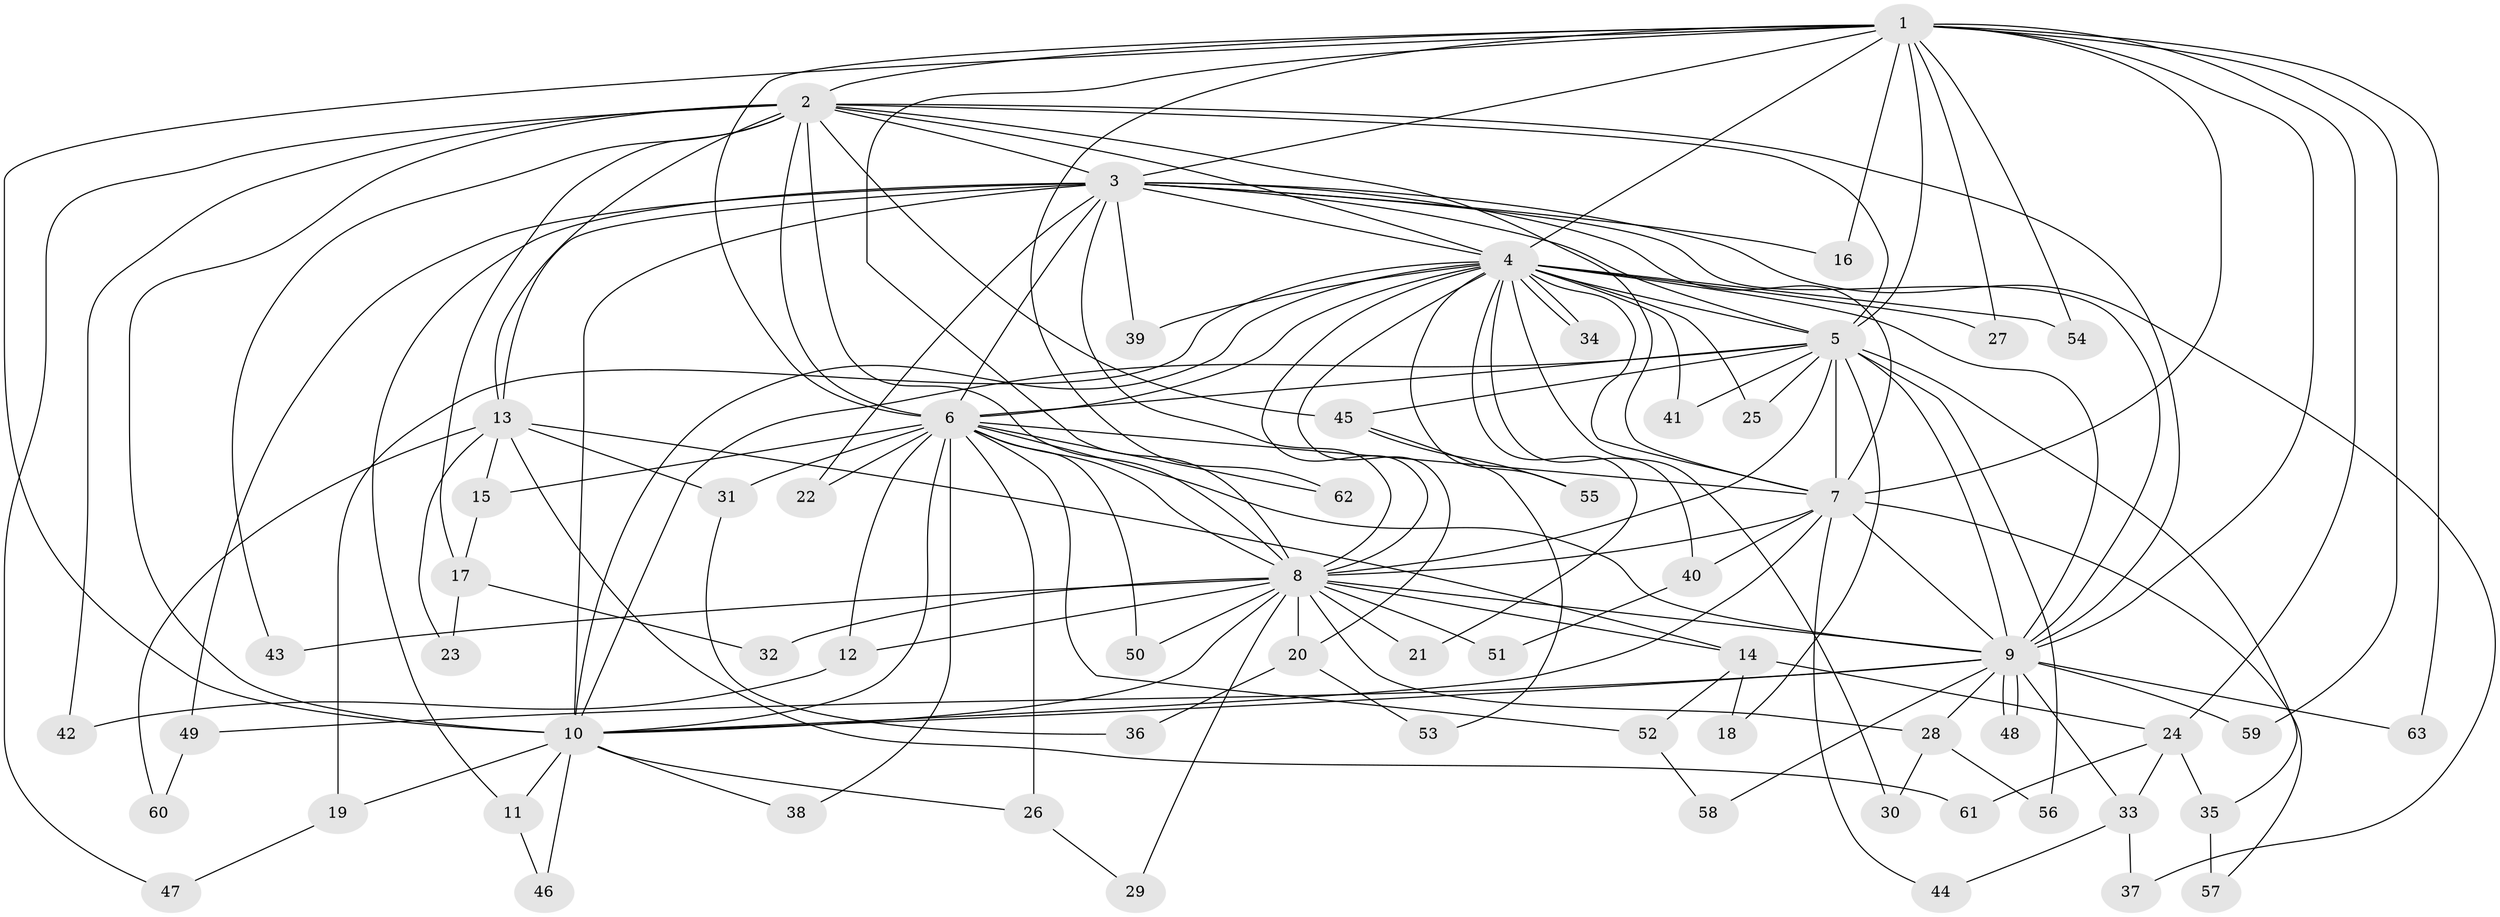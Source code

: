 // coarse degree distribution, {21: 0.02127659574468085, 18: 0.0425531914893617, 13: 0.02127659574468085, 16: 0.02127659574468085, 10: 0.02127659574468085, 15: 0.02127659574468085, 11: 0.02127659574468085, 2: 0.5319148936170213, 3: 0.1702127659574468, 9: 0.02127659574468085, 5: 0.02127659574468085, 4: 0.0425531914893617, 7: 0.02127659574468085, 1: 0.02127659574468085}
// Generated by graph-tools (version 1.1) at 2025/23/03/03/25 07:23:46]
// undirected, 63 vertices, 151 edges
graph export_dot {
graph [start="1"]
  node [color=gray90,style=filled];
  1;
  2;
  3;
  4;
  5;
  6;
  7;
  8;
  9;
  10;
  11;
  12;
  13;
  14;
  15;
  16;
  17;
  18;
  19;
  20;
  21;
  22;
  23;
  24;
  25;
  26;
  27;
  28;
  29;
  30;
  31;
  32;
  33;
  34;
  35;
  36;
  37;
  38;
  39;
  40;
  41;
  42;
  43;
  44;
  45;
  46;
  47;
  48;
  49;
  50;
  51;
  52;
  53;
  54;
  55;
  56;
  57;
  58;
  59;
  60;
  61;
  62;
  63;
  1 -- 2;
  1 -- 3;
  1 -- 4;
  1 -- 5;
  1 -- 6;
  1 -- 7;
  1 -- 8;
  1 -- 9;
  1 -- 10;
  1 -- 16;
  1 -- 24;
  1 -- 27;
  1 -- 54;
  1 -- 59;
  1 -- 62;
  1 -- 63;
  2 -- 3;
  2 -- 4;
  2 -- 5;
  2 -- 6;
  2 -- 7;
  2 -- 8;
  2 -- 9;
  2 -- 10;
  2 -- 13;
  2 -- 17;
  2 -- 42;
  2 -- 43;
  2 -- 45;
  2 -- 47;
  3 -- 4;
  3 -- 5;
  3 -- 6;
  3 -- 7;
  3 -- 8;
  3 -- 9;
  3 -- 10;
  3 -- 11;
  3 -- 13;
  3 -- 16;
  3 -- 22;
  3 -- 37;
  3 -- 39;
  3 -- 49;
  4 -- 5;
  4 -- 6;
  4 -- 7;
  4 -- 8;
  4 -- 9;
  4 -- 10;
  4 -- 19;
  4 -- 20;
  4 -- 21;
  4 -- 25;
  4 -- 27;
  4 -- 30;
  4 -- 34;
  4 -- 34;
  4 -- 39;
  4 -- 40;
  4 -- 41;
  4 -- 54;
  4 -- 55;
  5 -- 6;
  5 -- 7;
  5 -- 8;
  5 -- 9;
  5 -- 10;
  5 -- 18;
  5 -- 25;
  5 -- 35;
  5 -- 41;
  5 -- 45;
  5 -- 56;
  6 -- 7;
  6 -- 8;
  6 -- 9;
  6 -- 10;
  6 -- 12;
  6 -- 15;
  6 -- 22;
  6 -- 26;
  6 -- 31;
  6 -- 38;
  6 -- 50;
  6 -- 52;
  6 -- 62;
  7 -- 8;
  7 -- 9;
  7 -- 10;
  7 -- 40;
  7 -- 44;
  7 -- 57;
  8 -- 9;
  8 -- 10;
  8 -- 12;
  8 -- 14;
  8 -- 20;
  8 -- 21;
  8 -- 28;
  8 -- 29;
  8 -- 32;
  8 -- 43;
  8 -- 50;
  8 -- 51;
  9 -- 10;
  9 -- 28;
  9 -- 33;
  9 -- 48;
  9 -- 48;
  9 -- 49;
  9 -- 58;
  9 -- 59;
  9 -- 63;
  10 -- 11;
  10 -- 19;
  10 -- 26;
  10 -- 38;
  10 -- 46;
  11 -- 46;
  12 -- 42;
  13 -- 14;
  13 -- 15;
  13 -- 23;
  13 -- 31;
  13 -- 60;
  13 -- 61;
  14 -- 18;
  14 -- 24;
  14 -- 52;
  15 -- 17;
  17 -- 23;
  17 -- 32;
  19 -- 47;
  20 -- 36;
  20 -- 53;
  24 -- 33;
  24 -- 35;
  24 -- 61;
  26 -- 29;
  28 -- 30;
  28 -- 56;
  31 -- 36;
  33 -- 37;
  33 -- 44;
  35 -- 57;
  40 -- 51;
  45 -- 53;
  45 -- 55;
  49 -- 60;
  52 -- 58;
}

